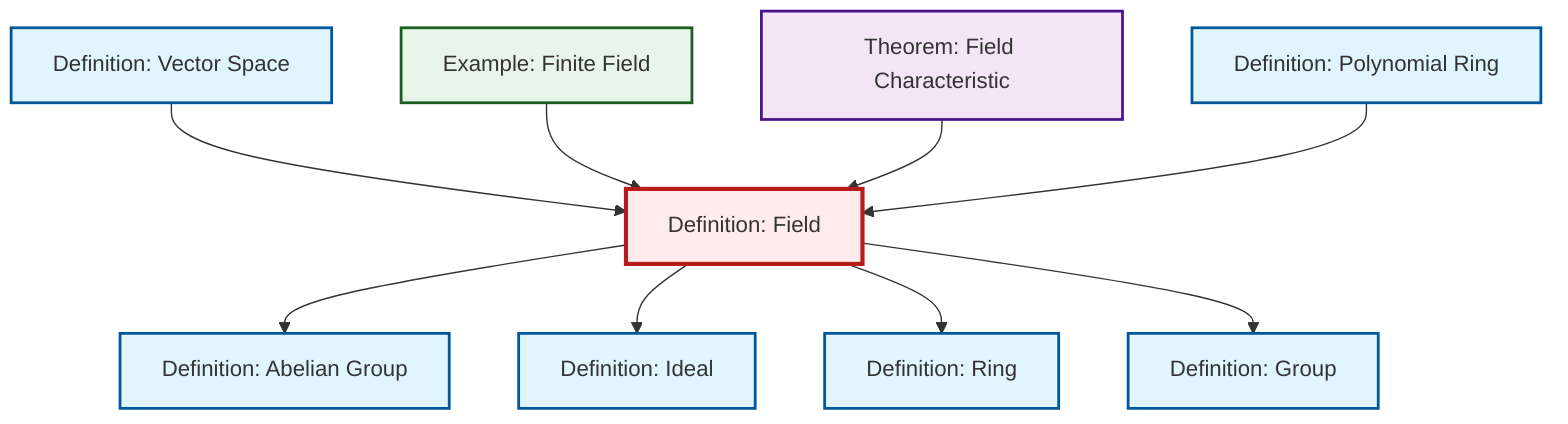 graph TD
    classDef definition fill:#e1f5fe,stroke:#01579b,stroke-width:2px
    classDef theorem fill:#f3e5f5,stroke:#4a148c,stroke-width:2px
    classDef axiom fill:#fff3e0,stroke:#e65100,stroke-width:2px
    classDef example fill:#e8f5e9,stroke:#1b5e20,stroke-width:2px
    classDef current fill:#ffebee,stroke:#b71c1c,stroke-width:3px
    thm-field-characteristic["Theorem: Field Characteristic"]:::theorem
    def-abelian-group["Definition: Abelian Group"]:::definition
    def-ideal["Definition: Ideal"]:::definition
    def-field["Definition: Field"]:::definition
    ex-finite-field["Example: Finite Field"]:::example
    def-vector-space["Definition: Vector Space"]:::definition
    def-polynomial-ring["Definition: Polynomial Ring"]:::definition
    def-group["Definition: Group"]:::definition
    def-ring["Definition: Ring"]:::definition
    def-vector-space --> def-field
    def-field --> def-abelian-group
    ex-finite-field --> def-field
    def-field --> def-ideal
    thm-field-characteristic --> def-field
    def-field --> def-ring
    def-field --> def-group
    def-polynomial-ring --> def-field
    class def-field current